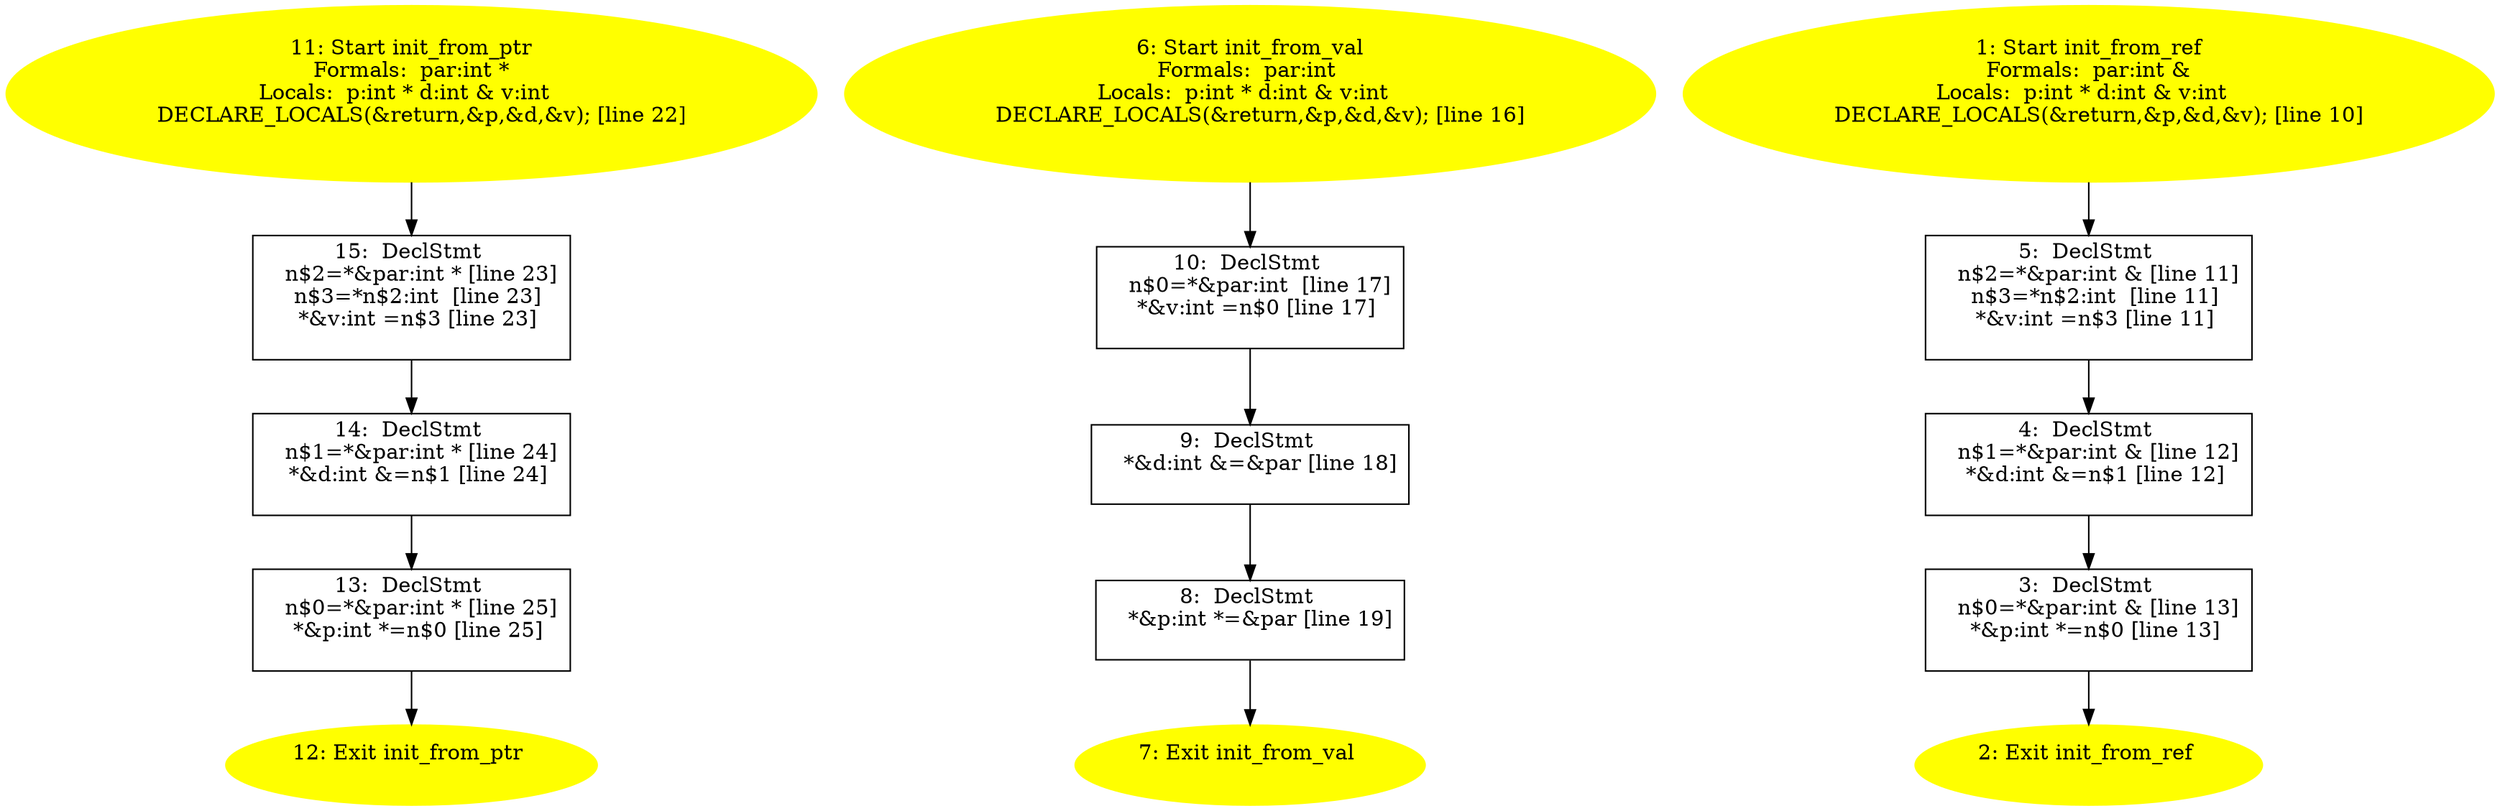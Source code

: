 /* @generated */
digraph iCFG {
15 [label="15:  DeclStmt \n   n$2=*&par:int * [line 23]\n  n$3=*n$2:int  [line 23]\n  *&v:int =n$3 [line 23]\n " shape="box"]
	

	 15 -> 14 ;
14 [label="14:  DeclStmt \n   n$1=*&par:int * [line 24]\n  *&d:int &=n$1 [line 24]\n " shape="box"]
	

	 14 -> 13 ;
13 [label="13:  DeclStmt \n   n$0=*&par:int * [line 25]\n  *&p:int *=n$0 [line 25]\n " shape="box"]
	

	 13 -> 12 ;
12 [label="12: Exit init_from_ptr \n  " color=yellow style=filled]
	

11 [label="11: Start init_from_ptr\nFormals:  par:int *\nLocals:  p:int * d:int & v:int  \n   DECLARE_LOCALS(&return,&p,&d,&v); [line 22]\n " color=yellow style=filled]
	

	 11 -> 15 ;
10 [label="10:  DeclStmt \n   n$0=*&par:int  [line 17]\n  *&v:int =n$0 [line 17]\n " shape="box"]
	

	 10 -> 9 ;
9 [label="9:  DeclStmt \n   *&d:int &=&par [line 18]\n " shape="box"]
	

	 9 -> 8 ;
8 [label="8:  DeclStmt \n   *&p:int *=&par [line 19]\n " shape="box"]
	

	 8 -> 7 ;
7 [label="7: Exit init_from_val \n  " color=yellow style=filled]
	

6 [label="6: Start init_from_val\nFormals:  par:int \nLocals:  p:int * d:int & v:int  \n   DECLARE_LOCALS(&return,&p,&d,&v); [line 16]\n " color=yellow style=filled]
	

	 6 -> 10 ;
5 [label="5:  DeclStmt \n   n$2=*&par:int & [line 11]\n  n$3=*n$2:int  [line 11]\n  *&v:int =n$3 [line 11]\n " shape="box"]
	

	 5 -> 4 ;
4 [label="4:  DeclStmt \n   n$1=*&par:int & [line 12]\n  *&d:int &=n$1 [line 12]\n " shape="box"]
	

	 4 -> 3 ;
3 [label="3:  DeclStmt \n   n$0=*&par:int & [line 13]\n  *&p:int *=n$0 [line 13]\n " shape="box"]
	

	 3 -> 2 ;
2 [label="2: Exit init_from_ref \n  " color=yellow style=filled]
	

1 [label="1: Start init_from_ref\nFormals:  par:int &\nLocals:  p:int * d:int & v:int  \n   DECLARE_LOCALS(&return,&p,&d,&v); [line 10]\n " color=yellow style=filled]
	

	 1 -> 5 ;
}
